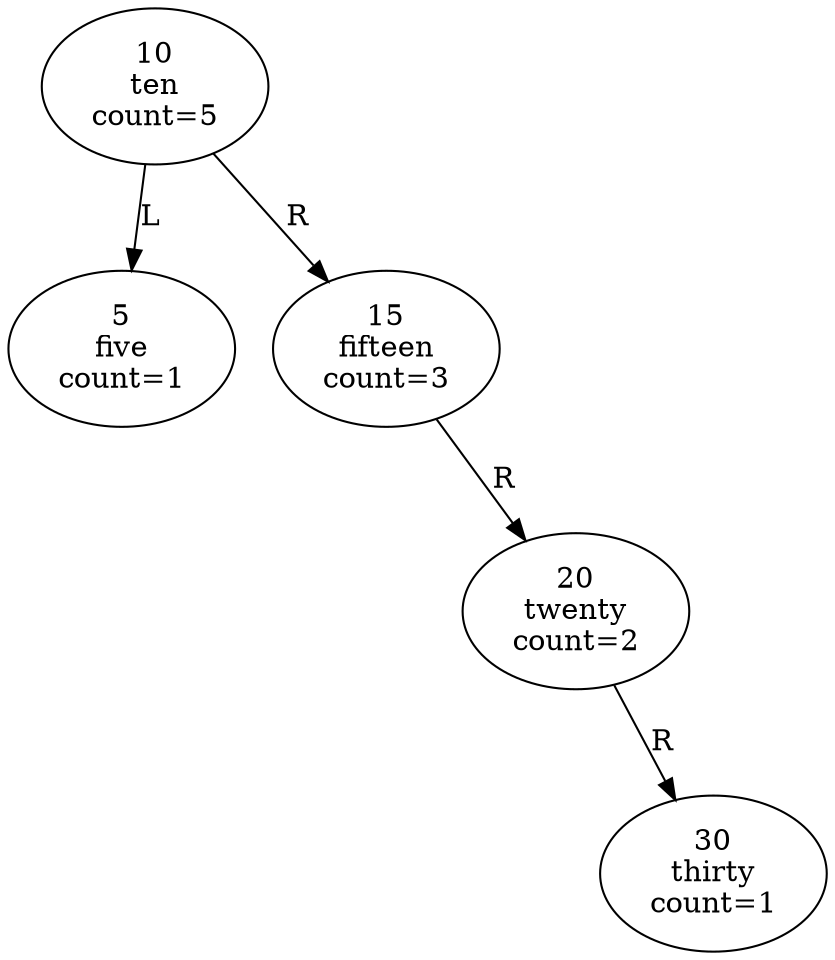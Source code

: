 digraph
{
node_10 [label="10\nten\ncount=5"];
node_10 -> node_5 [label=L taildir=sw];
node_10 -> node_15 [label=R taildir=se];
node_5 [label="5\nfive\ncount=1"];
node_15 [label="15\nfifteen\ncount=3"];
node_15 -> node_15_L [style=invis];
node_15_L [style=invis];
node_15 -> node_20 [label=R taildir=se];
node_20 [label="20\ntwenty\ncount=2"];
node_20 -> node_20_L [style=invis];
node_20_L [style=invis];
node_20 -> node_30 [label=R taildir=se];
node_30 [label="30\nthirty\ncount=1"];
}
